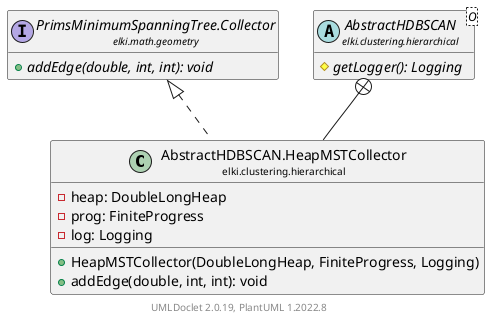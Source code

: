@startuml
    remove .*\.(Instance|Par|Parameterizer|Factory)$
    set namespaceSeparator none
    hide empty fields
    hide empty methods

    class "<size:14>AbstractHDBSCAN.HeapMSTCollector\n<size:10>elki.clustering.hierarchical" as elki.clustering.hierarchical.AbstractHDBSCAN.HeapMSTCollector [[AbstractHDBSCAN.HeapMSTCollector.html]] {
        -heap: DoubleLongHeap
        -prog: FiniteProgress
        -log: Logging
        +HeapMSTCollector(DoubleLongHeap, FiniteProgress, Logging)
        +addEdge(double, int, int): void
    }

    interface "<size:14>PrimsMinimumSpanningTree.Collector\n<size:10>elki.math.geometry" as elki.math.geometry.PrimsMinimumSpanningTree.Collector [[../../math/geometry/PrimsMinimumSpanningTree.Collector.html]] {
        {abstract} +addEdge(double, int, int): void
    }
    abstract class "<size:14>AbstractHDBSCAN\n<size:10>elki.clustering.hierarchical" as elki.clustering.hierarchical.AbstractHDBSCAN<O> [[AbstractHDBSCAN.html]] {
        {abstract} #getLogger(): Logging
    }

    elki.math.geometry.PrimsMinimumSpanningTree.Collector <|.. elki.clustering.hierarchical.AbstractHDBSCAN.HeapMSTCollector
    elki.clustering.hierarchical.AbstractHDBSCAN +-- elki.clustering.hierarchical.AbstractHDBSCAN.HeapMSTCollector

    center footer UMLDoclet 2.0.19, PlantUML 1.2022.8
@enduml
